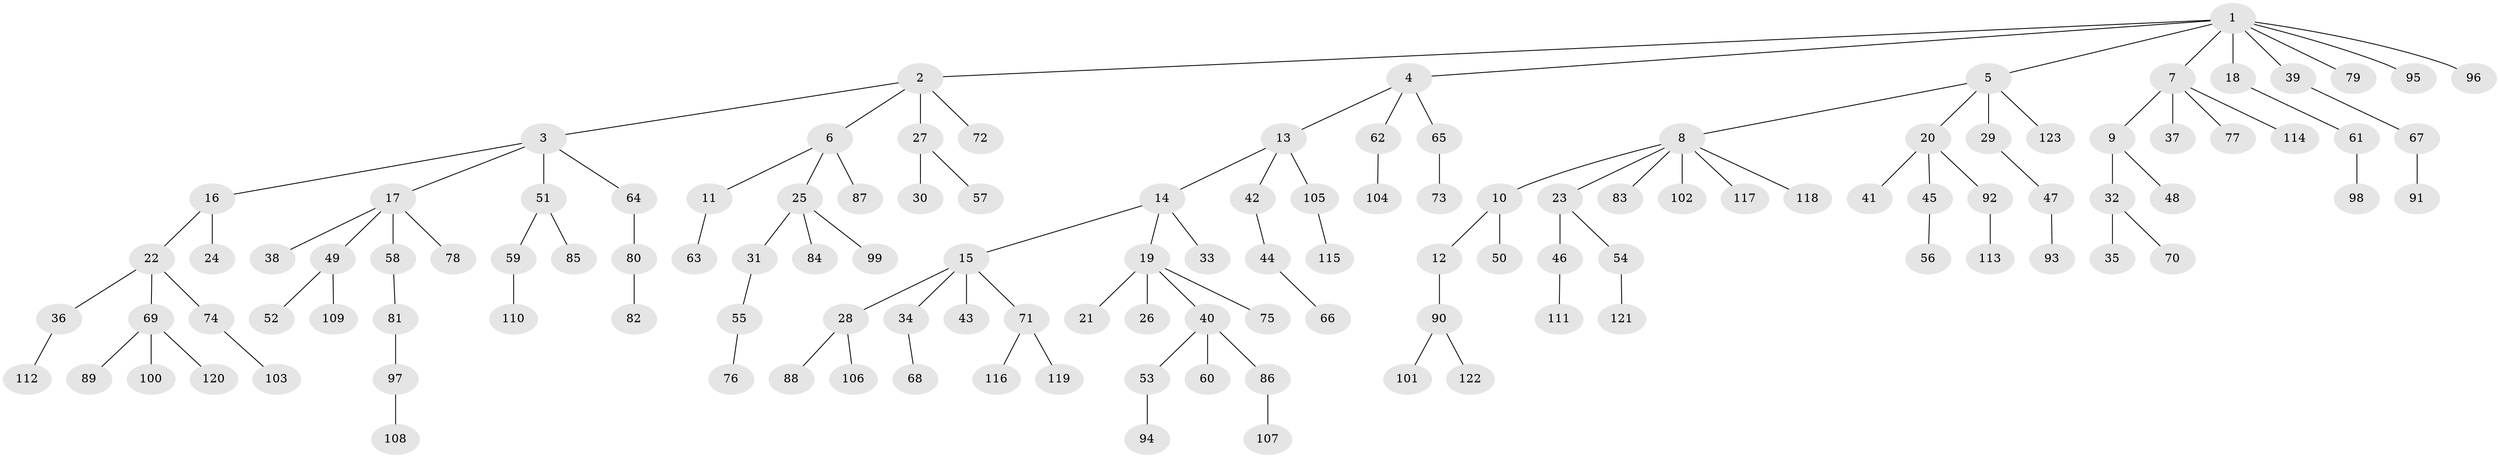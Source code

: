 // Generated by graph-tools (version 1.1) at 2025/50/03/09/25 03:50:22]
// undirected, 123 vertices, 122 edges
graph export_dot {
graph [start="1"]
  node [color=gray90,style=filled];
  1;
  2;
  3;
  4;
  5;
  6;
  7;
  8;
  9;
  10;
  11;
  12;
  13;
  14;
  15;
  16;
  17;
  18;
  19;
  20;
  21;
  22;
  23;
  24;
  25;
  26;
  27;
  28;
  29;
  30;
  31;
  32;
  33;
  34;
  35;
  36;
  37;
  38;
  39;
  40;
  41;
  42;
  43;
  44;
  45;
  46;
  47;
  48;
  49;
  50;
  51;
  52;
  53;
  54;
  55;
  56;
  57;
  58;
  59;
  60;
  61;
  62;
  63;
  64;
  65;
  66;
  67;
  68;
  69;
  70;
  71;
  72;
  73;
  74;
  75;
  76;
  77;
  78;
  79;
  80;
  81;
  82;
  83;
  84;
  85;
  86;
  87;
  88;
  89;
  90;
  91;
  92;
  93;
  94;
  95;
  96;
  97;
  98;
  99;
  100;
  101;
  102;
  103;
  104;
  105;
  106;
  107;
  108;
  109;
  110;
  111;
  112;
  113;
  114;
  115;
  116;
  117;
  118;
  119;
  120;
  121;
  122;
  123;
  1 -- 2;
  1 -- 4;
  1 -- 5;
  1 -- 7;
  1 -- 18;
  1 -- 39;
  1 -- 79;
  1 -- 95;
  1 -- 96;
  2 -- 3;
  2 -- 6;
  2 -- 27;
  2 -- 72;
  3 -- 16;
  3 -- 17;
  3 -- 51;
  3 -- 64;
  4 -- 13;
  4 -- 62;
  4 -- 65;
  5 -- 8;
  5 -- 20;
  5 -- 29;
  5 -- 123;
  6 -- 11;
  6 -- 25;
  6 -- 87;
  7 -- 9;
  7 -- 37;
  7 -- 77;
  7 -- 114;
  8 -- 10;
  8 -- 23;
  8 -- 83;
  8 -- 102;
  8 -- 117;
  8 -- 118;
  9 -- 32;
  9 -- 48;
  10 -- 12;
  10 -- 50;
  11 -- 63;
  12 -- 90;
  13 -- 14;
  13 -- 42;
  13 -- 105;
  14 -- 15;
  14 -- 19;
  14 -- 33;
  15 -- 28;
  15 -- 34;
  15 -- 43;
  15 -- 71;
  16 -- 22;
  16 -- 24;
  17 -- 38;
  17 -- 49;
  17 -- 58;
  17 -- 78;
  18 -- 61;
  19 -- 21;
  19 -- 26;
  19 -- 40;
  19 -- 75;
  20 -- 41;
  20 -- 45;
  20 -- 92;
  22 -- 36;
  22 -- 69;
  22 -- 74;
  23 -- 46;
  23 -- 54;
  25 -- 31;
  25 -- 84;
  25 -- 99;
  27 -- 30;
  27 -- 57;
  28 -- 88;
  28 -- 106;
  29 -- 47;
  31 -- 55;
  32 -- 35;
  32 -- 70;
  34 -- 68;
  36 -- 112;
  39 -- 67;
  40 -- 53;
  40 -- 60;
  40 -- 86;
  42 -- 44;
  44 -- 66;
  45 -- 56;
  46 -- 111;
  47 -- 93;
  49 -- 52;
  49 -- 109;
  51 -- 59;
  51 -- 85;
  53 -- 94;
  54 -- 121;
  55 -- 76;
  58 -- 81;
  59 -- 110;
  61 -- 98;
  62 -- 104;
  64 -- 80;
  65 -- 73;
  67 -- 91;
  69 -- 89;
  69 -- 100;
  69 -- 120;
  71 -- 116;
  71 -- 119;
  74 -- 103;
  80 -- 82;
  81 -- 97;
  86 -- 107;
  90 -- 101;
  90 -- 122;
  92 -- 113;
  97 -- 108;
  105 -- 115;
}
